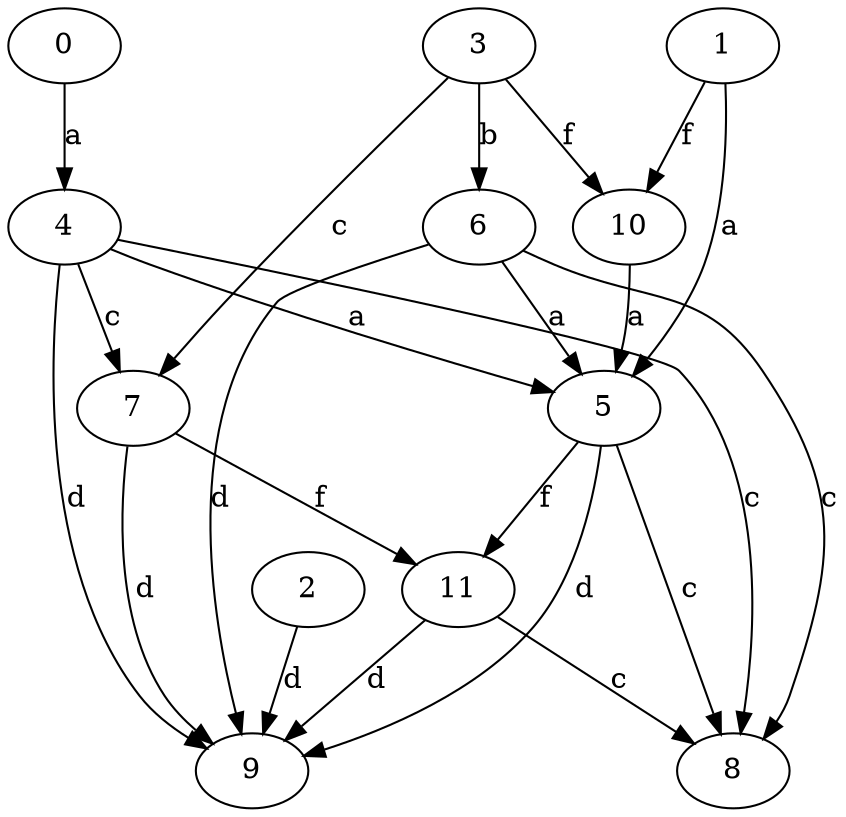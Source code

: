 strict digraph  {
0;
3;
4;
5;
6;
7;
8;
1;
9;
10;
2;
11;
0 -> 4  [label=a];
3 -> 6  [label=b];
3 -> 7  [label=c];
3 -> 10  [label=f];
4 -> 5  [label=a];
4 -> 7  [label=c];
4 -> 8  [label=c];
4 -> 9  [label=d];
5 -> 8  [label=c];
5 -> 9  [label=d];
5 -> 11  [label=f];
6 -> 5  [label=a];
6 -> 8  [label=c];
6 -> 9  [label=d];
7 -> 9  [label=d];
7 -> 11  [label=f];
1 -> 5  [label=a];
1 -> 10  [label=f];
10 -> 5  [label=a];
2 -> 9  [label=d];
11 -> 8  [label=c];
11 -> 9  [label=d];
}
